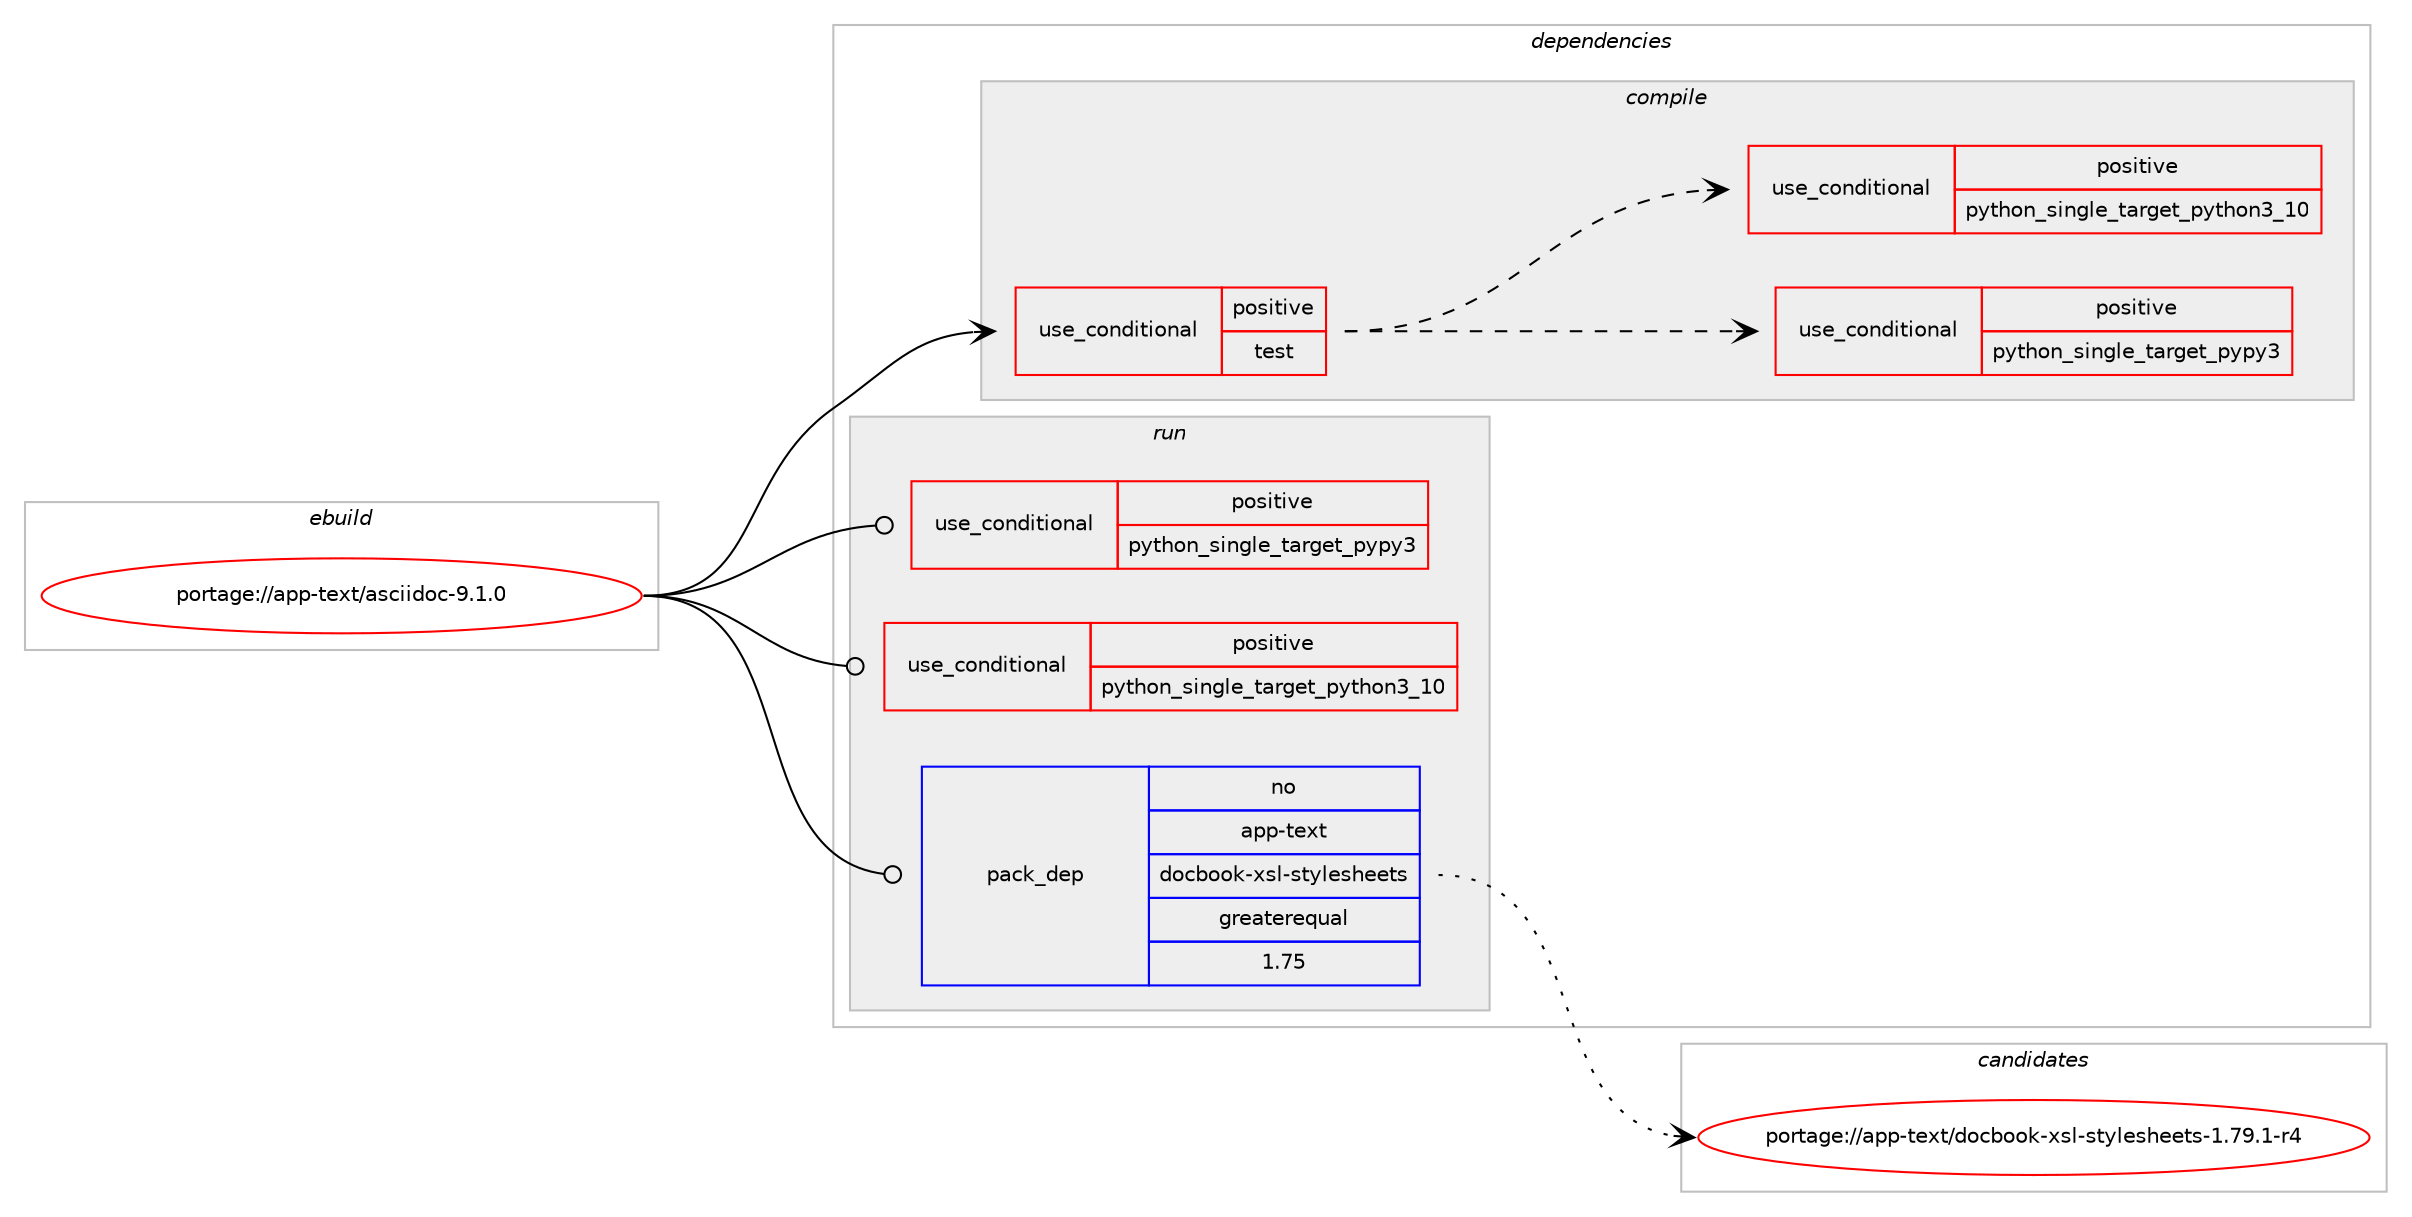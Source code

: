 digraph prolog {

# *************
# Graph options
# *************

newrank=true;
concentrate=true;
compound=true;
graph [rankdir=LR,fontname=Helvetica,fontsize=10,ranksep=1.5];#, ranksep=2.5, nodesep=0.2];
edge  [arrowhead=vee];
node  [fontname=Helvetica,fontsize=10];

# **********
# The ebuild
# **********

subgraph cluster_leftcol {
color=gray;
rank=same;
label=<<i>ebuild</i>>;
id [label="portage://app-text/asciidoc-9.1.0", color=red, width=4, href="../app-text/asciidoc-9.1.0.svg"];
}

# ****************
# The dependencies
# ****************

subgraph cluster_midcol {
color=gray;
label=<<i>dependencies</i>>;
subgraph cluster_compile {
fillcolor="#eeeeee";
style=filled;
label=<<i>compile</i>>;
subgraph cond14131 {
dependency23023 [label=<<TABLE BORDER="0" CELLBORDER="1" CELLSPACING="0" CELLPADDING="4"><TR><TD ROWSPAN="3" CELLPADDING="10">use_conditional</TD></TR><TR><TD>positive</TD></TR><TR><TD>test</TD></TR></TABLE>>, shape=none, color=red];
subgraph cond14132 {
dependency23024 [label=<<TABLE BORDER="0" CELLBORDER="1" CELLSPACING="0" CELLPADDING="4"><TR><TD ROWSPAN="3" CELLPADDING="10">use_conditional</TD></TR><TR><TD>positive</TD></TR><TR><TD>python_single_target_pypy3</TD></TR></TABLE>>, shape=none, color=red];
# *** BEGIN UNKNOWN DEPENDENCY TYPE (TODO) ***
# dependency23024 -> package_dependency(portage://app-text/asciidoc-9.1.0,install,no,dev-python,pypy3,none,[,,],any_same_slot,[])
# *** END UNKNOWN DEPENDENCY TYPE (TODO) ***

}
dependency23023:e -> dependency23024:w [weight=20,style="dashed",arrowhead="vee"];
subgraph cond14133 {
dependency23025 [label=<<TABLE BORDER="0" CELLBORDER="1" CELLSPACING="0" CELLPADDING="4"><TR><TD ROWSPAN="3" CELLPADDING="10">use_conditional</TD></TR><TR><TD>positive</TD></TR><TR><TD>python_single_target_python3_10</TD></TR></TABLE>>, shape=none, color=red];
# *** BEGIN UNKNOWN DEPENDENCY TYPE (TODO) ***
# dependency23025 -> package_dependency(portage://app-text/asciidoc-9.1.0,install,no,dev-lang,python,none,[,,],[slot(3.10)],[])
# *** END UNKNOWN DEPENDENCY TYPE (TODO) ***

}
dependency23023:e -> dependency23025:w [weight=20,style="dashed",arrowhead="vee"];
# *** BEGIN UNKNOWN DEPENDENCY TYPE (TODO) ***
# dependency23023 -> package_dependency(portage://app-text/asciidoc-9.1.0,install,no,app-text,dvipng,none,[,,],[],[])
# *** END UNKNOWN DEPENDENCY TYPE (TODO) ***

# *** BEGIN UNKNOWN DEPENDENCY TYPE (TODO) ***
# dependency23023 -> package_dependency(portage://app-text/asciidoc-9.1.0,install,no,app-text,dvisvgm,none,[,,],[],[])
# *** END UNKNOWN DEPENDENCY TYPE (TODO) ***

# *** BEGIN UNKNOWN DEPENDENCY TYPE (TODO) ***
# dependency23023 -> package_dependency(portage://app-text/asciidoc-9.1.0,install,no,dev-texlive,texlive-latex,none,[,,],[],[])
# *** END UNKNOWN DEPENDENCY TYPE (TODO) ***

# *** BEGIN UNKNOWN DEPENDENCY TYPE (TODO) ***
# dependency23023 -> package_dependency(portage://app-text/asciidoc-9.1.0,install,no,dev-util,source-highlight,none,[,,],[],[])
# *** END UNKNOWN DEPENDENCY TYPE (TODO) ***

# *** BEGIN UNKNOWN DEPENDENCY TYPE (TODO) ***
# dependency23023 -> package_dependency(portage://app-text/asciidoc-9.1.0,install,no,media-gfx,graphviz,none,[,,],[],[])
# *** END UNKNOWN DEPENDENCY TYPE (TODO) ***

# *** BEGIN UNKNOWN DEPENDENCY TYPE (TODO) ***
# dependency23023 -> package_dependency(portage://app-text/asciidoc-9.1.0,install,no,media-gfx,imagemagick,none,[,,],[],[use(enable(png),none)])
# *** END UNKNOWN DEPENDENCY TYPE (TODO) ***

# *** BEGIN UNKNOWN DEPENDENCY TYPE (TODO) ***
# dependency23023 -> package_dependency(portage://app-text/asciidoc-9.1.0,install,no,media-sound,lilypond,none,[,,],[],[])
# *** END UNKNOWN DEPENDENCY TYPE (TODO) ***

}
id:e -> dependency23023:w [weight=20,style="solid",arrowhead="vee"];
}
subgraph cluster_compileandrun {
fillcolor="#eeeeee";
style=filled;
label=<<i>compile and run</i>>;
}
subgraph cluster_run {
fillcolor="#eeeeee";
style=filled;
label=<<i>run</i>>;
subgraph cond14134 {
dependency23026 [label=<<TABLE BORDER="0" CELLBORDER="1" CELLSPACING="0" CELLPADDING="4"><TR><TD ROWSPAN="3" CELLPADDING="10">use_conditional</TD></TR><TR><TD>positive</TD></TR><TR><TD>python_single_target_pypy3</TD></TR></TABLE>>, shape=none, color=red];
# *** BEGIN UNKNOWN DEPENDENCY TYPE (TODO) ***
# dependency23026 -> package_dependency(portage://app-text/asciidoc-9.1.0,run,no,dev-python,pypy3,none,[,,],any_same_slot,[])
# *** END UNKNOWN DEPENDENCY TYPE (TODO) ***

}
id:e -> dependency23026:w [weight=20,style="solid",arrowhead="odot"];
subgraph cond14135 {
dependency23027 [label=<<TABLE BORDER="0" CELLBORDER="1" CELLSPACING="0" CELLPADDING="4"><TR><TD ROWSPAN="3" CELLPADDING="10">use_conditional</TD></TR><TR><TD>positive</TD></TR><TR><TD>python_single_target_python3_10</TD></TR></TABLE>>, shape=none, color=red];
# *** BEGIN UNKNOWN DEPENDENCY TYPE (TODO) ***
# dependency23027 -> package_dependency(portage://app-text/asciidoc-9.1.0,run,no,dev-lang,python,none,[,,],[slot(3.10)],[])
# *** END UNKNOWN DEPENDENCY TYPE (TODO) ***

}
id:e -> dependency23027:w [weight=20,style="solid",arrowhead="odot"];
# *** BEGIN UNKNOWN DEPENDENCY TYPE (TODO) ***
# id -> package_dependency(portage://app-text/asciidoc-9.1.0,run,no,app-text,docbook-xml-dtd,none,[,,],[slot(4.5)],[])
# *** END UNKNOWN DEPENDENCY TYPE (TODO) ***

subgraph pack8431 {
dependency23028 [label=<<TABLE BORDER="0" CELLBORDER="1" CELLSPACING="0" CELLPADDING="4" WIDTH="220"><TR><TD ROWSPAN="6" CELLPADDING="30">pack_dep</TD></TR><TR><TD WIDTH="110">no</TD></TR><TR><TD>app-text</TD></TR><TR><TD>docbook-xsl-stylesheets</TD></TR><TR><TD>greaterequal</TD></TR><TR><TD>1.75</TD></TR></TABLE>>, shape=none, color=blue];
}
id:e -> dependency23028:w [weight=20,style="solid",arrowhead="odot"];
# *** BEGIN UNKNOWN DEPENDENCY TYPE (TODO) ***
# id -> package_dependency(portage://app-text/asciidoc-9.1.0,run,no,dev-libs,libxml2,none,[,,],[slot(2)],[])
# *** END UNKNOWN DEPENDENCY TYPE (TODO) ***

# *** BEGIN UNKNOWN DEPENDENCY TYPE (TODO) ***
# id -> package_dependency(portage://app-text/asciidoc-9.1.0,run,no,dev-libs,libxslt,none,[,,],[],[])
# *** END UNKNOWN DEPENDENCY TYPE (TODO) ***

}
}

# **************
# The candidates
# **************

subgraph cluster_choices {
rank=same;
color=gray;
label=<<i>candidates</i>>;

subgraph choice8431 {
color=black;
nodesep=1;
choice97112112451161011201164710011199981111111074512011510845115116121108101115104101101116115454946555746494511452 [label="portage://app-text/docbook-xsl-stylesheets-1.79.1-r4", color=red, width=4,href="../app-text/docbook-xsl-stylesheets-1.79.1-r4.svg"];
dependency23028:e -> choice97112112451161011201164710011199981111111074512011510845115116121108101115104101101116115454946555746494511452:w [style=dotted,weight="100"];
}
}

}
